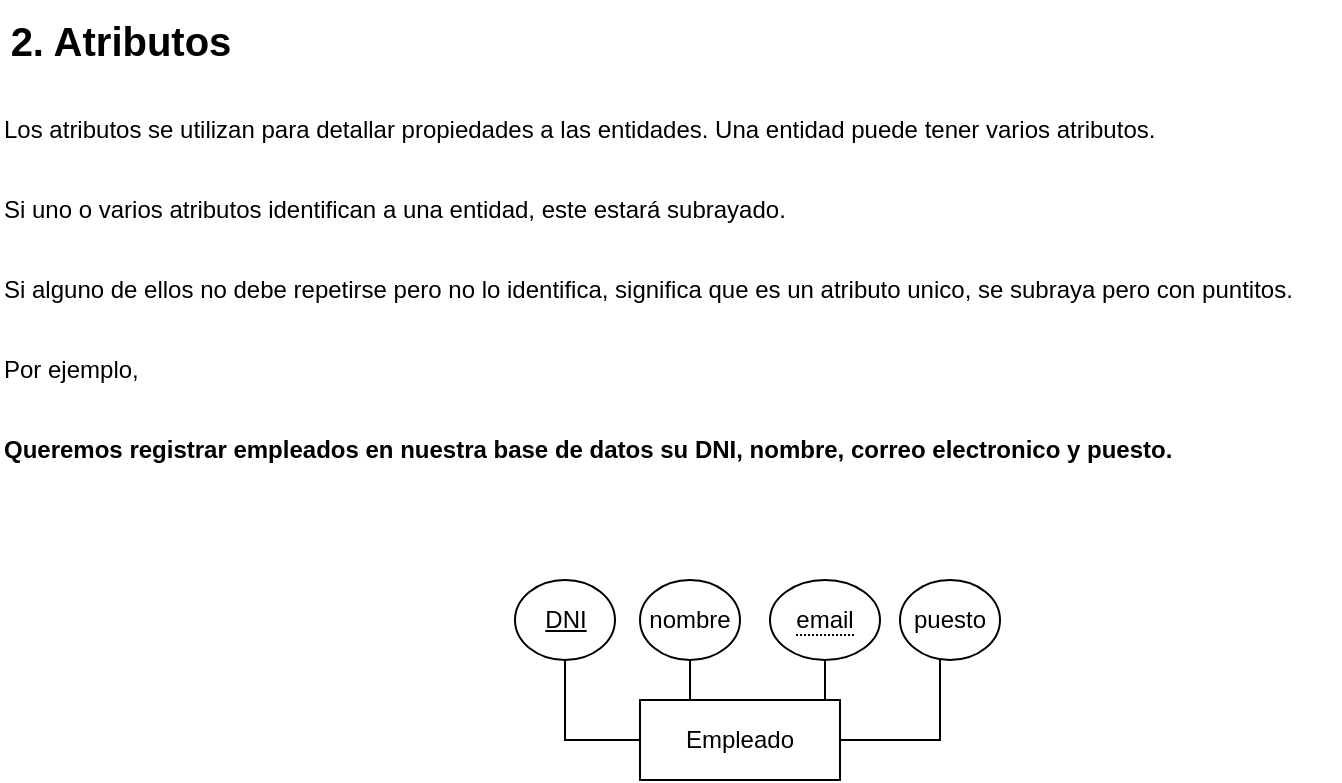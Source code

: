 <mxfile version="25.0.2">
  <diagram id="R2lEEEUBdFMjLlhIrx00" name="Page-1">
    <mxGraphModel dx="1434" dy="1984" grid="1" gridSize="10" guides="1" tooltips="1" connect="1" arrows="1" fold="1" page="1" pageScale="1" pageWidth="850" pageHeight="1100" math="0" shadow="0" extFonts="Permanent Marker^https://fonts.googleapis.com/css?family=Permanent+Marker">
      <root>
        <mxCell id="0" />
        <mxCell id="1" parent="0" />
        <mxCell id="lPI9IJ0gwrGUAXG5nq_H-1" value="2. Atributos" style="text;html=1;align=center;verticalAlign=middle;resizable=0;points=[];autosize=1;strokeColor=none;fillColor=none;strokeWidth=0;fontSize=20;fontStyle=1" parent="1" vertex="1">
          <mxGeometry x="40" y="-1080" width="120" height="40" as="geometry" />
        </mxCell>
        <mxCell id="lPI9IJ0gwrGUAXG5nq_H-2" value="Los atributos se utilizan para detallar propiedades a las entidades. Una entidad puede tener varios atributos." style="text;html=1;align=left;verticalAlign=middle;resizable=0;points=[];autosize=1;strokeColor=none;fillColor=none;" parent="1" vertex="1">
          <mxGeometry x="40" y="-1030" width="600" height="30" as="geometry" />
        </mxCell>
        <mxCell id="lPI9IJ0gwrGUAXG5nq_H-3" value="Queremos registrar empleados en nuestra base de datos su DNI, nombre, correo electronico y puesto." style="text;html=1;align=left;verticalAlign=middle;resizable=0;points=[];autosize=1;strokeColor=none;fillColor=none;fontStyle=1" parent="1" vertex="1">
          <mxGeometry x="40" y="-870" width="570" height="30" as="geometry" />
        </mxCell>
        <mxCell id="lPI9IJ0gwrGUAXG5nq_H-4" value="Por ejemplo," style="text;html=1;align=left;verticalAlign=middle;resizable=0;points=[];autosize=1;strokeColor=none;fillColor=none;" parent="1" vertex="1">
          <mxGeometry x="40" y="-910" width="90" height="30" as="geometry" />
        </mxCell>
        <mxCell id="lPI9IJ0gwrGUAXG5nq_H-5" value="Empleado" style="whiteSpace=wrap;html=1;align=center;" parent="1" vertex="1">
          <mxGeometry x="360" y="-730" width="100" height="40" as="geometry" />
        </mxCell>
        <mxCell id="lPI9IJ0gwrGUAXG5nq_H-6" style="edgeStyle=orthogonalEdgeStyle;rounded=0;orthogonalLoop=1;jettySize=auto;html=1;endArrow=none;endFill=0;" parent="1" source="lPI9IJ0gwrGUAXG5nq_H-7" target="lPI9IJ0gwrGUAXG5nq_H-5" edge="1">
          <mxGeometry relative="1" as="geometry" />
        </mxCell>
        <mxCell id="lPI9IJ0gwrGUAXG5nq_H-7" value="nombre" style="ellipse;whiteSpace=wrap;html=1;align=center;" parent="1" vertex="1">
          <mxGeometry x="360" y="-790" width="50" height="40" as="geometry" />
        </mxCell>
        <mxCell id="lPI9IJ0gwrGUAXG5nq_H-8" style="edgeStyle=orthogonalEdgeStyle;rounded=0;orthogonalLoop=1;jettySize=auto;html=1;entryX=0;entryY=0.5;entryDx=0;entryDy=0;endArrow=none;endFill=0;" parent="1" source="lPI9IJ0gwrGUAXG5nq_H-9" target="lPI9IJ0gwrGUAXG5nq_H-5" edge="1">
          <mxGeometry relative="1" as="geometry">
            <Array as="points">
              <mxPoint x="323" y="-710" />
            </Array>
          </mxGeometry>
        </mxCell>
        <mxCell id="lPI9IJ0gwrGUAXG5nq_H-9" value="DNI" style="ellipse;whiteSpace=wrap;html=1;align=center;fontStyle=4;" parent="1" vertex="1">
          <mxGeometry x="297.5" y="-790" width="50" height="40" as="geometry" />
        </mxCell>
        <mxCell id="lPI9IJ0gwrGUAXG5nq_H-10" style="edgeStyle=orthogonalEdgeStyle;rounded=0;orthogonalLoop=1;jettySize=auto;html=1;entryX=1;entryY=0.5;entryDx=0;entryDy=0;endArrow=none;endFill=0;" parent="1" source="lPI9IJ0gwrGUAXG5nq_H-11" target="lPI9IJ0gwrGUAXG5nq_H-5" edge="1">
          <mxGeometry relative="1" as="geometry">
            <Array as="points">
              <mxPoint x="510" y="-710" />
            </Array>
          </mxGeometry>
        </mxCell>
        <mxCell id="lPI9IJ0gwrGUAXG5nq_H-11" value="puesto" style="ellipse;whiteSpace=wrap;html=1;align=center;" parent="1" vertex="1">
          <mxGeometry x="490" y="-790" width="50" height="40" as="geometry" />
        </mxCell>
        <mxCell id="lPI9IJ0gwrGUAXG5nq_H-12" value="Si uno o varios atributos identifican a una entidad, este estará subrayado." style="text;html=1;align=left;verticalAlign=middle;resizable=0;points=[];autosize=1;strokeColor=none;fillColor=none;" parent="1" vertex="1">
          <mxGeometry x="40" y="-990" width="410" height="30" as="geometry" />
        </mxCell>
        <mxCell id="lPI9IJ0gwrGUAXG5nq_H-13" value="Si alguno de ellos no debe repetirse pero no lo identifica, significa que es un atributo unico, se subraya pero con puntitos." style="text;html=1;align=left;verticalAlign=middle;resizable=0;points=[];autosize=1;strokeColor=none;fillColor=none;" parent="1" vertex="1">
          <mxGeometry x="40" y="-950" width="670" height="30" as="geometry" />
        </mxCell>
        <mxCell id="lPI9IJ0gwrGUAXG5nq_H-14" value="&lt;span style=&quot;border-bottom: 1px dotted&quot;&gt;email&lt;/span&gt;" style="ellipse;whiteSpace=wrap;html=1;align=center;" parent="1" vertex="1">
          <mxGeometry x="425" y="-790" width="55" height="40" as="geometry" />
        </mxCell>
        <mxCell id="lPI9IJ0gwrGUAXG5nq_H-15" style="edgeStyle=orthogonalEdgeStyle;rounded=0;orthogonalLoop=1;jettySize=auto;html=1;entryX=0.925;entryY=0;entryDx=0;entryDy=0;entryPerimeter=0;endArrow=none;endFill=0;" parent="1" source="lPI9IJ0gwrGUAXG5nq_H-14" target="lPI9IJ0gwrGUAXG5nq_H-5" edge="1">
          <mxGeometry relative="1" as="geometry" />
        </mxCell>
      </root>
    </mxGraphModel>
  </diagram>
</mxfile>
